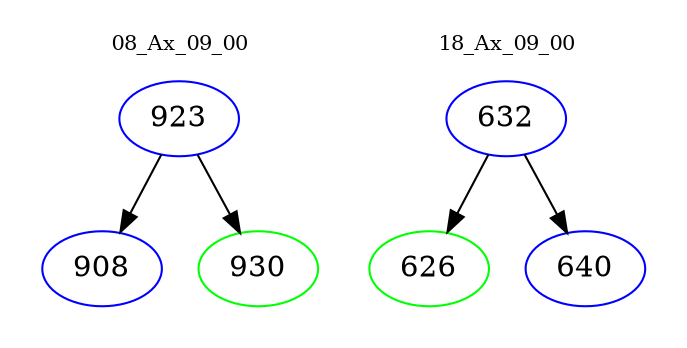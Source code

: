 digraph{
subgraph cluster_0 {
color = white
label = "08_Ax_09_00";
fontsize=10;
T0_923 [label="923", color="blue"]
T0_923 -> T0_908 [color="black"]
T0_908 [label="908", color="blue"]
T0_923 -> T0_930 [color="black"]
T0_930 [label="930", color="green"]
}
subgraph cluster_1 {
color = white
label = "18_Ax_09_00";
fontsize=10;
T1_632 [label="632", color="blue"]
T1_632 -> T1_626 [color="black"]
T1_626 [label="626", color="green"]
T1_632 -> T1_640 [color="black"]
T1_640 [label="640", color="blue"]
}
}
